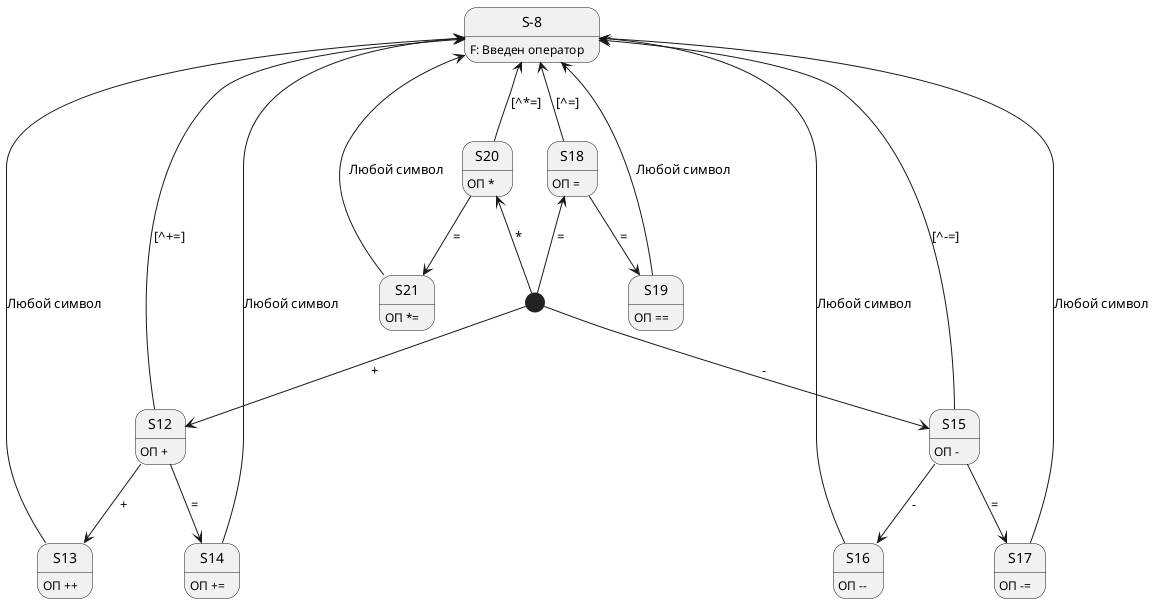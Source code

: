 @startuml "sd2"

state "S-8" as Operator
Operator : F: Введен оператор
S12 : ОП +
S13 : ОП ++
S14 : ОП +=
S15 : ОП -
S16 : ОП --
S17 : ОП -=
S18 : ОП =
S19 : ОП ==
S20 : ОП *
S21 : ОП *=

[*] --> S12 : +
S12 --> S13 : +
S13 -up-> Operator : Любой символ
S12 --> S14 : =
S14 -up-> Operator : Любой символ
S12 -up-> Operator : [^+=]

[*] --> S15 : -
S15 --> S16 : -
S16 -up-> Operator : Любой символ
S15 --> S17 : =
S17 -up-> Operator : Любой символ
S15 -up-> Operator : [^-=]

[*] -up-> S18 : =
S18 -up-> Operator : [^=]
S18 --> S19 : =
S19 -up-> Operator : Любой символ

[*] -up-> S20 : *
S20 -up-> Operator : [^*=]
S20 --> S21 : =
S21 -up-> Operator : Любой символ

@enduml